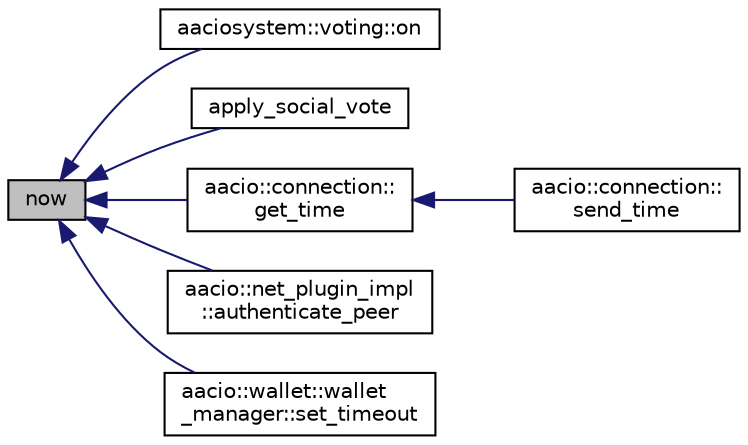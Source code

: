 digraph "now"
{
  edge [fontname="Helvetica",fontsize="10",labelfontname="Helvetica",labelfontsize="10"];
  node [fontname="Helvetica",fontsize="10",shape=record];
  rankdir="LR";
  Node31 [label="now",height=0.2,width=0.4,color="black", fillcolor="grey75", style="filled", fontcolor="black"];
  Node31 -> Node32 [dir="back",color="midnightblue",fontsize="10",style="solid"];
  Node32 [label="aaciosystem::voting::on",height=0.2,width=0.4,color="black", fillcolor="white", style="filled",URL="$classaaciosystem_1_1voting.html#a58de0ff458be70709e59cd781401dc42"];
  Node31 -> Node33 [dir="back",color="midnightblue",fontsize="10",style="solid"];
  Node33 [label="apply_social_vote",height=0.2,width=0.4,color="black", fillcolor="white", style="filled",URL="$social_8cpp.html#ac3d5473926cea7fd3ad0bbcb7186fc6f"];
  Node31 -> Node34 [dir="back",color="midnightblue",fontsize="10",style="solid"];
  Node34 [label="aacio::connection::\lget_time",height=0.2,width=0.4,color="black", fillcolor="white", style="filled",URL="$classaacio_1_1connection.html#a4005241f51784d4b5f3de4b0fb57d31e",tooltip="Read system time and convert to a 64 bit integer. "];
  Node34 -> Node35 [dir="back",color="midnightblue",fontsize="10",style="solid"];
  Node35 [label="aacio::connection::\lsend_time",height=0.2,width=0.4,color="black", fillcolor="white", style="filled",URL="$classaacio_1_1connection.html#a351c243bf6561ca014de449f17442d39",tooltip="Populate and queue time_message. "];
  Node31 -> Node36 [dir="back",color="midnightblue",fontsize="10",style="solid"];
  Node36 [label="aacio::net_plugin_impl\l::authenticate_peer",height=0.2,width=0.4,color="black", fillcolor="white", style="filled",URL="$classaacio_1_1net__plugin__impl.html#a4f282701a98cbb4ea2f945b1a1bf1d3c",tooltip="Determine if a peer is allowed to connect. "];
  Node31 -> Node37 [dir="back",color="midnightblue",fontsize="10",style="solid"];
  Node37 [label="aacio::wallet::wallet\l_manager::set_timeout",height=0.2,width=0.4,color="black", fillcolor="white", style="filled",URL="$classaacio_1_1wallet_1_1wallet__manager.html#a0c90d0e8e821ca501a293b4aaa8fe6f2"];
}
